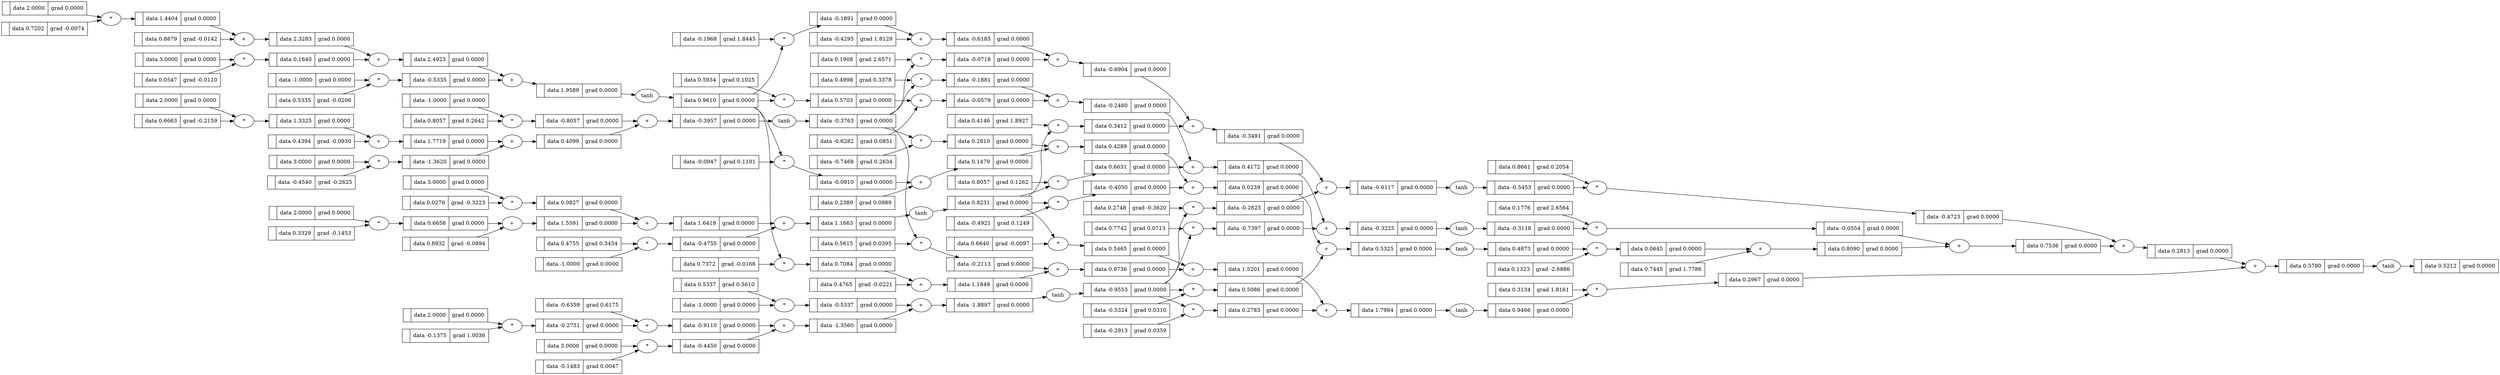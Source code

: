 digraph {
	graph [rankdir=LR]
	139766190653520 [label="{  | data -0.1483 | grad 0.0047 }" shape=record]
	139766190653584 [label="{  | data 0.5337 | grad 0.5610 }" shape=record]
	139766189146256 [label="{  | data -0.2751 | grad 0.0000 }" shape=record]
	"139766189146256*" [label="*"]
	"139766189146256*" -> 139766189146256
	139766190653648 [label="{  | data -0.6359 | grad 0.6175 }" shape=record]
	139766189146384 [label="{  | data -0.9110 | grad 0.0000 }" shape=record]
	"139766189146384+" [label="+"]
	"139766189146384+" -> 139766189146384
	139766189146448 [label="{  | data 3.0000 | grad 0.0000 }" shape=record]
	139766189146576 [label="{  | data -0.4450 | grad 0.0000 }" shape=record]
	"139766189146576*" [label="*"]
	"139766189146576*" -> 139766189146576
	139766190653968 [label="{  | data -0.0947 | grad 0.1101 }" shape=record]
	139766189146704 [label="{  | data -1.3560 | grad 0.0000 }" shape=record]
	"139766189146704+" [label="+"]
	"139766189146704+" -> 139766189146704
	139766190654032 [label="{  | data -0.7468 | grad 0.2634 }" shape=record]
	139766189146768 [label="{  | data -1.0000 | grad 0.0000 }" shape=record]
	139766190654096 [label="{  | data -0.4921 | grad 0.1249 }" shape=record]
	139766190654160 [label="{  | data -0.5324 | grad 0.0310 }" shape=record]
	139766189146896 [label="{  | data -0.5337 | grad 0.0000 }" shape=record]
	"139766189146896*" [label="*"]
	"139766189146896*" -> 139766189146896
	139766190654224 [label="{  | data 0.2389 | grad 0.0989 }" shape=record]
	139766189147024 [label="{  | data -1.8897 | grad 0.0000 }" shape=record]
	"139766189147024+" [label="+"]
	"139766189147024+" -> 139766189147024
	139766190654416 [label="{  | data 0.5934 | grad 0.1025 }" shape=record]
	139766189147088 [label="{  | data -0.9553 | grad 0.0000 }" shape=record]
	"139766189147088tanh" [label=tanh]
	"139766189147088tanh" -> 139766189147088
	139766190654480 [label="{  | data 0.4998 | grad 0.3378 }" shape=record]
	139766190654544 [label="{  | data 0.8057 | grad 0.1262 }" shape=record]
	139766190654608 [label="{  | data 0.7742 | grad 0.0713 }" shape=record]
	139766189147280 [label="{  | data -0.0910 | grad 0.0000 }" shape=record]
	"139766189147280*" [label="*"]
	"139766189147280*" -> 139766189147280
	139766190654672 [label="{  | data -0.6282 | grad 0.0851 }" shape=record]
	139766189147408 [label="{  | data 0.1479 | grad 0.0000 }" shape=record]
	"139766189147408+" [label="+"]
	"139766189147408+" -> 139766189147408
	139766189147536 [label="{  | data 0.2810 | grad 0.0000 }" shape=record]
	"139766189147536*" [label="*"]
	"139766189147536*" -> 139766189147536
	139766190654864 [label="{  | data -0.1968 | grad 1.8445 }" shape=record]
	139766190654928 [label="{  | data 0.1908 | grad 2.6571 }" shape=record]
	139766189147664 [label="{  | data 0.4289 | grad 0.0000 }" shape=record]
	"139766189147664+" [label="+"]
	"139766189147664+" -> 139766189147664
	139766190654992 [label="{  | data 0.4146 | grad 1.8927 }" shape=record]
	139766190655056 [label="{  | data 0.2748 | grad -0.3620 }" shape=record]
	139766189147792 [label="{  | data -0.4050 | grad 0.0000 }" shape=record]
	"139766189147792*" [label="*"]
	"139766189147792*" -> 139766189147792
	139766190655120 [label="{  | data -0.4295 | grad 1.8129 }" shape=record]
	139766189064144 [label="{  | data 2.0000 | grad 0.0000 }" shape=record]
	139766189147920 [label="{  | data 0.0239 | grad 0.0000 }" shape=record]
	"139766189147920+" [label="+"]
	"139766189147920+" -> 139766189147920
	139766190655312 [label="{  | data 0.7372 | grad -0.0166 }" shape=record]
	139766189148048 [label="{  | data 0.5086 | grad 0.0000 }" shape=record]
	"139766189148048*" [label="*"]
	"139766189148048*" -> 139766189148048
	139766190655376 [label="{  | data 0.5615 | grad 0.0395 }" shape=record]
	139766190655440 [label="{  | data 0.6640 | grad -0.0097 }" shape=record]
	139766189148176 [label="{  | data 0.5325 | grad 0.0000 }" shape=record]
	"139766189148176+" [label="+"]
	"139766189148176+" -> 139766189148176
	139766190655504 [label="{  | data -0.2913 | grad 0.0359 }" shape=record]
	139766189148240 [label="{  | data 0.4873 | grad 0.0000 }" shape=record]
	"139766189148240tanh" [label=tanh]
	"139766189148240tanh" -> 139766189148240
	139766190655568 [label="{  | data 0.4765 | grad -0.0221 }" shape=record]
	139766189148432 [label="{  | data 0.5703 | grad 0.0000 }" shape=record]
	"139766189148432*" [label="*"]
	"139766189148432*" -> 139766189148432
	139766189148560 [label="{  | data -0.0579 | grad 0.0000 }" shape=record]
	"139766189148560+" [label="+"]
	"139766189148560+" -> 139766189148560
	139766190655888 [label="{  | data 0.1323 | grad -2.6886 }" shape=record]
	139766190655952 [label="{  | data 0.1776 | grad 2.6564 }" shape=record]
	139766189148688 [label="{  | data -0.1881 | grad 0.0000 }" shape=record]
	"139766189148688*" [label="*"]
	"139766189148688*" -> 139766189148688
	139766190656016 [label="{  | data 0.8661 | grad 0.2054 }" shape=record]
	139766190656080 [label="{  | data 0.3134 | grad 1.8161 }" shape=record]
	139766189148816 [label="{  | data -0.2460 | grad 0.0000 }" shape=record]
	"139766189148816+" [label="+"]
	"139766189148816+" -> 139766189148816
	139766190656144 [label="{  | data 0.7445 | grad 1.7786 }" shape=record]
	139766189148944 [label="{  | data 0.6631 | grad 0.0000 }" shape=record]
	"139766189148944*" [label="*"]
	"139766189148944*" -> 139766189148944
	139766189149072 [label="{  | data 0.4172 | grad 0.0000 }" shape=record]
	"139766189149072+" [label="+"]
	"139766189149072+" -> 139766189149072
	139766189149200 [label="{  | data -0.7397 | grad 0.0000 }" shape=record]
	"139766189149200*" [label="*"]
	"139766189149200*" -> 139766189149200
	139766189149328 [label="{  | data -0.3225 | grad 0.0000 }" shape=record]
	"139766189149328+" [label="+"]
	"139766189149328+" -> 139766189149328
	139766189149392 [label="{  | data -0.3118 | grad 0.0000 }" shape=record]
	"139766189149392tanh" [label=tanh]
	"139766189149392tanh" -> 139766189149392
	139766189149520 [label="{  | data -0.1891 | grad 0.0000 }" shape=record]
	"139766189149520*" [label="*"]
	"139766189149520*" -> 139766189149520
	139766189149648 [label="{  | data -0.6185 | grad 0.0000 }" shape=record]
	"139766189149648+" [label="+"]
	"139766189149648+" -> 139766189149648
	139766189149776 [label="{  | data -0.0718 | grad 0.0000 }" shape=record]
	"139766189149776*" [label="*"]
	"139766189149776*" -> 139766189149776
	139766189149904 [label="{  | data -0.6904 | grad 0.0000 }" shape=record]
	"139766189149904+" [label="+"]
	"139766189149904+" -> 139766189149904
	139766189150032 [label="{  | data 0.3412 | grad 0.0000 }" shape=record]
	"139766189150032*" [label="*"]
	"139766189150032*" -> 139766189150032
	139766189150160 [label="{  | data -0.3491 | grad 0.0000 }" shape=record]
	"139766189150160+" [label="+"]
	"139766189150160+" -> 139766189150160
	139766189150288 [label="{  | data -0.2625 | grad 0.0000 }" shape=record]
	"139766189150288*" [label="*"]
	"139766189150288*" -> 139766189150288
	139766189150416 [label="{  | data -0.6117 | grad 0.0000 }" shape=record]
	"139766189150416+" [label="+"]
	"139766189150416+" -> 139766189150416
	139766189150480 [label="{  | data -0.5453 | grad 0.0000 }" shape=record]
	"139766189150480tanh" [label=tanh]
	"139766189150480tanh" -> 139766189150480
	139766189150672 [label="{  | data 0.7084 | grad 0.0000 }" shape=record]
	"139766189150672*" [label="*"]
	"139766189150672*" -> 139766189150672
	139766189150800 [label="{  | data 1.1849 | grad 0.0000 }" shape=record]
	"139766189150800+" [label="+"]
	"139766189150800+" -> 139766189150800
	139766189150928 [label="{  | data -0.2113 | grad 0.0000 }" shape=record]
	"139766189150928*" [label="*"]
	"139766189150928*" -> 139766189150928
	139766189060880 [label="{  | data 2.0000 | grad 0.0000 }" shape=record]
	139766189151056 [label="{  | data 0.9736 | grad 0.0000 }" shape=record]
	"139766189151056+" [label="+"]
	"139766189151056+" -> 139766189151056
	139766189061008 [label="{  | data 1.4404 | grad 0.0000 }" shape=record]
	"139766189061008*" [label="*"]
	"139766189061008*" -> 139766189061008
	139766189151184 [label="{  | data 0.5465 | grad 0.0000 }" shape=record]
	"139766189151184*" [label="*"]
	"139766189151184*" -> 139766189151184
	139766189061136 [label="{  | data 2.3283 | grad 0.0000 }" shape=record]
	"139766189061136+" [label="+"]
	"139766189061136+" -> 139766189061136
	139766189061200 [label="{  | data 3.0000 | grad 0.0000 }" shape=record]
	139766189151312 [label="{  | data 1.5201 | grad 0.0000 }" shape=record]
	"139766189151312+" [label="+"]
	"139766189151312+" -> 139766189151312
	139766189061328 [label="{  | data 0.1640 | grad 0.0000 }" shape=record]
	"139766189061328*" [label="*"]
	"139766189061328*" -> 139766189061328
	139766189151440 [label="{  | data 0.2783 | grad 0.0000 }" shape=record]
	"139766189151440*" [label="*"]
	"139766189151440*" -> 139766189151440
	139766189061456 [label="{  | data 2.4923 | grad 0.0000 }" shape=record]
	"139766189061456+" [label="+"]
	"139766189061456+" -> 139766189061456
	139766189151568 [label="{  | data 1.7984 | grad 0.0000 }" shape=record]
	"139766189151568+" [label="+"]
	"139766189151568+" -> 139766189151568
	139766189061520 [label="{  | data -1.0000 | grad 0.0000 }" shape=record]
	139766189151632 [label="{  | data 0.9466 | grad 0.0000 }" shape=record]
	"139766189151632tanh" [label=tanh]
	"139766189151632tanh" -> 139766189151632
	139766189061648 [label="{  | data -0.5335 | grad 0.0000 }" shape=record]
	"139766189061648*" [label="*"]
	"139766189061648*" -> 139766189061648
	139766189151824 [label="{  | data 0.0645 | grad 0.0000 }" shape=record]
	"139766189151824*" [label="*"]
	"139766189151824*" -> 139766189151824
	139766189061776 [label="{  | data 1.9589 | grad 0.0000 }" shape=record]
	"139766189061776+" [label="+"]
	"139766189061776+" -> 139766189061776
	139766189151952 [label="{  | data 0.8090 | grad 0.0000 }" shape=record]
	"139766189151952+" [label="+"]
	"139766189151952+" -> 139766189151952
	139766189061904 [label="{  | data 0.9610 | grad 0.0000 }" shape=record]
	"139766189061904tanh" [label=tanh]
	"139766189061904tanh" -> 139766189061904
	139766189152080 [label="{  | data -0.0554 | grad 0.0000 }" shape=record]
	"139766189152080*" [label="*"]
	"139766189152080*" -> 139766189152080
	139766189061968 [label="{  | data 2.0000 | grad 0.0000 }" shape=record]
	139766189062096 [label="{  | data 1.3325 | grad 0.0000 }" shape=record]
	"139766189062096*" [label="*"]
	"139766189062096*" -> 139766189062096
	139766189152208 [label="{  | data 0.7536 | grad 0.0000 }" shape=record]
	"139766189152208+" [label="+"]
	"139766189152208+" -> 139766189152208
	139766189062224 [label="{  | data 1.7719 | grad 0.0000 }" shape=record]
	"139766189062224+" [label="+"]
	"139766189062224+" -> 139766189062224
	139766189152336 [label="{  | data -0.4723 | grad 0.0000 }" shape=record]
	"139766189152336*" [label="*"]
	"139766189152336*" -> 139766189152336
	139766189062288 [label="{  | data 3.0000 | grad 0.0000 }" shape=record]
	139766189152464 [label="{  | data 0.2813 | grad 0.0000 }" shape=record]
	"139766189152464+" [label="+"]
	"139766189152464+" -> 139766189152464
	139766189062416 [label="{  | data -1.3620 | grad 0.0000 }" shape=record]
	"139766189062416*" [label="*"]
	"139766189062416*" -> 139766189062416
	139766189152592 [label="{  | data 0.2967 | grad 0.0000 }" shape=record]
	"139766189152592*" [label="*"]
	"139766189152592*" -> 139766189152592
	139766190586256 [label="{  | data 0.0547 | grad -0.0110 }" shape=record]
	139766189062544 [label="{  | data 0.4099 | grad 0.0000 }" shape=record]
	"139766189062544+" [label="+"]
	"139766189062544+" -> 139766189062544
	139766189152720 [label="{  | data 0.5780 | grad 0.0000 }" shape=record]
	"139766189152720+" [label="+"]
	"139766189152720+" -> 139766189152720
	139766189062608 [label="{  | data -1.0000 | grad 0.0000 }" shape=record]
	139766189152784 [label="{  | data 0.5212 | grad 0.0000 }" shape=record]
	"139766189152784tanh" [label=tanh]
	"139766189152784tanh" -> 139766189152784
	139766189062736 [label="{  | data -0.8057 | grad 0.0000 }" shape=record]
	"139766189062736*" [label="*"]
	"139766189062736*" -> 139766189062736
	139766190586576 [label="{  | data 0.7202 | grad -0.0074 }" shape=record]
	139766189062864 [label="{  | data -0.3957 | grad 0.0000 }" shape=record]
	"139766189062864+" [label="+"]
	"139766189062864+" -> 139766189062864
	139766189062928 [label="{  | data -0.3763 | grad 0.0000 }" shape=record]
	"139766189062928tanh" [label=tanh]
	"139766189062928tanh" -> 139766189062928
	139766189063056 [label="{  | data 2.0000 | grad 0.0000 }" shape=record]
	139766190586832 [label="{  | data 0.5335 | grad -0.0206 }" shape=record]
	139766190586896 [label="{  | data 0.8879 | grad -0.0142 }" shape=record]
	139766189063184 [label="{  | data 0.6658 | grad 0.0000 }" shape=record]
	"139766189063184*" [label="*"]
	"139766189063184*" -> 139766189063184
	139766189063312 [label="{  | data 1.5591 | grad 0.0000 }" shape=record]
	"139766189063312+" [label="+"]
	"139766189063312+" -> 139766189063312
	139766190587088 [label="{  | data 0.6663 | grad -0.2159 }" shape=record]
	139766189063376 [label="{  | data 3.0000 | grad 0.0000 }" shape=record]
	139766190587152 [label="{  | data -0.4540 | grad -0.2625 }" shape=record]
	139766190587216 [label="{  | data 0.8057 | grad 0.2642 }" shape=record]
	139766189063504 [label="{  | data 0.0827 | grad 0.0000 }" shape=record]
	"139766189063504*" [label="*"]
	"139766189063504*" -> 139766189063504
	139766190587280 [label="{  | data 0.4394 | grad -0.0930 }" shape=record]
	139766189063632 [label="{  | data 1.6418 | grad 0.0000 }" shape=record]
	"139766189063632+" [label="+"]
	"139766189063632+" -> 139766189063632
	139766189063696 [label="{  | data -1.0000 | grad 0.0000 }" shape=record]
	139766190587472 [label="{  | data 0.3329 | grad -0.1453 }" shape=record]
	139766189063824 [label="{  | data -0.4755 | grad 0.0000 }" shape=record]
	"139766189063824*" [label="*"]
	"139766189063824*" -> 139766189063824
	139766190587536 [label="{  | data 0.0276 | grad -0.3223 }" shape=record]
	139766190587600 [label="{  | data 0.4755 | grad 0.3454 }" shape=record]
	139766189063952 [label="{  | data 1.1663 | grad 0.0000 }" shape=record]
	"139766189063952+" [label="+"]
	"139766189063952+" -> 139766189063952
	139766190587664 [label="{  | data 0.8932 | grad -0.0894 }" shape=record]
	139766189064016 [label="{  | data 0.8231 | grad 0.0000 }" shape=record]
	"139766189064016tanh" [label=tanh]
	"139766189064016tanh" -> 139766189064016
	139766190587856 [label="{  | data -0.1375 | grad 1.0036 }" shape=record]
	139766189062928 -> "139766189150928*"
	139766189152080 -> "139766189152208+"
	139766189148816 -> "139766189149072+"
	139766190587600 -> "139766189063824*"
	139766190655952 -> "139766189152080*"
	139766189148240 -> "139766189151824*"
	139766189147088 -> "139766189150288*"
	139766189061904 -> "139766189148432*"
	139766190655312 -> "139766189150672*"
	139766189150032 -> "139766189150160+"
	139766189146576 -> "139766189146704+"
	139766189148176 -> "139766189148240tanh"
	139766190586896 -> "139766189061136+"
	139766189148048 -> "139766189148176+"
	139766190654864 -> "139766189149520*"
	139766189064016 -> "139766189150032*"
	139766189147664 -> "139766189147920+"
	139766189151568 -> "139766189151632tanh"
	139766190587536 -> "139766189063504*"
	139766189061776 -> "139766189061904tanh"
	139766189062288 -> "139766189062416*"
	139766190586832 -> "139766189061648*"
	139766189063184 -> "139766189063312+"
	139766189062864 -> "139766189062928tanh"
	139766190653968 -> "139766189147280*"
	139766190654032 -> "139766189147536*"
	139766189061200 -> "139766189061328*"
	139766189151952 -> "139766189152208+"
	139766190654224 -> "139766189147408+"
	139766189061904 -> "139766189149520*"
	139766189062928 -> "139766189148688*"
	139766189149904 -> "139766189150160+"
	139766189147088 -> "139766189148048*"
	139766189150800 -> "139766189151056+"
	139766190655888 -> "139766189151824*"
	139766189151312 -> "139766189151568+"
	139766190587088 -> "139766189062096*"
	139766189062416 -> "139766189062544+"
	139766189060880 -> "139766189061008*"
	139766189152720 -> "139766189152784tanh"
	139766190653648 -> "139766189146384+"
	139766190656144 -> "139766189151952+"
	139766189064016 -> "139766189147792*"
	139766189149520 -> "139766189149648+"
	139766189152208 -> "139766189152464+"
	139766189061456 -> "139766189061776+"
	139766189063952 -> "139766189064016tanh"
	139766190654544 -> "139766189148944*"
	139766189063824 -> "139766189063952+"
	139766189064144 -> "139766189146256*"
	139766189061328 -> "139766189061456+"
	139766189062736 -> "139766189062864+"
	139766189062928 -> "139766189149776*"
	139766190587152 -> "139766189062416*"
	139766190655120 -> "139766189149648+"
	139766189147280 -> "139766189147408+"
	139766189150416 -> "139766189150480tanh"
	139766189146384 -> "139766189146704+"
	139766189150288 -> "139766189150416+"
	139766189061904 -> "139766189147280*"
	139766189146256 -> "139766189146384+"
	139766189146768 -> "139766189146896*"
	139766189148688 -> "139766189148816+"
	139766189147920 -> "139766189148176+"
	139766189150480 -> "139766189152336*"
	139766189151184 -> "139766189151312+"
	139766189151632 -> "139766189152592*"
	139766190655504 -> "139766189151440*"
	139766189149328 -> "139766189149392tanh"
	139766189149200 -> "139766189149328+"
	139766189061008 -> "139766189061136+"
	139766189063504 -> "139766189063632+"
	139766190587280 -> "139766189062224+"
	139766189061968 -> "139766189062096*"
	139766189150672 -> "139766189150800+"
	139766189152592 -> "139766189152720+"
	139766190587856 -> "139766189146256*"
	139766190654608 -> "139766189149200*"
	139766189063376 -> "139766189063504*"
	139766190587216 -> "139766189062736*"
	139766190654480 -> "139766189148688*"
	139766190586256 -> "139766189061328*"
	139766189062928 -> "139766189147536*"
	139766190654672 -> "139766189148560+"
	139766189146896 -> "139766189147024+"
	139766189148560 -> "139766189148816+"
	139766190653584 -> "139766189146896*"
	139766189151824 -> "139766189151952+"
	139766189147088 -> "139766189151440*"
	139766189151056 -> "139766189151312+"
	139766189062224 -> "139766189062544+"
	139766189147024 -> "139766189147088tanh"
	139766189149072 -> "139766189149328+"
	139766189149776 -> "139766189149904+"
	139766189152464 -> "139766189152720+"
	139766189063632 -> "139766189063952+"
	139766189064016 -> "139766189151184*"
	139766189147792 -> "139766189147920+"
	139766189061136 -> "139766189061456+"
	139766190587472 -> "139766189063184*"
	139766189062096 -> "139766189062224+"
	139766189063056 -> "139766189063184*"
	139766190655440 -> "139766189151184*"
	139766189061520 -> "139766189061648*"
	139766189062544 -> "139766189062864+"
	139766189149392 -> "139766189152080*"
	139766190654992 -> "139766189150032*"
	139766190655376 -> "139766189150928*"
	139766190655056 -> "139766189150288*"
	139766189147536 -> "139766189147664+"
	139766190655568 -> "139766189150800+"
	139766189150160 -> "139766189150416+"
	139766189061904 -> "139766189150672*"
	139766190654928 -> "139766189149776*"
	139766189148944 -> "139766189149072+"
	139766189151440 -> "139766189151568+"
	139766190654416 -> "139766189148432*"
	139766189146448 -> "139766189146576*"
	139766189149648 -> "139766189149904+"
	139766189147088 -> "139766189149200*"
	139766189063312 -> "139766189063632+"
	139766189148432 -> "139766189148560+"
	139766190654160 -> "139766189148048*"
	139766189150928 -> "139766189151056+"
	139766189063696 -> "139766189063824*"
	139766190654096 -> "139766189147792*"
	139766189064016 -> "139766189148944*"
	139766189152336 -> "139766189152464+"
	139766190587664 -> "139766189063312+"
	139766190586576 -> "139766189061008*"
	139766189061648 -> "139766189061776+"
	139766189147408 -> "139766189147664+"
	139766189062608 -> "139766189062736*"
	139766190653520 -> "139766189146576*"
	139766190656016 -> "139766189152336*"
	139766190656080 -> "139766189152592*"
	139766189146704 -> "139766189147024+"
}
